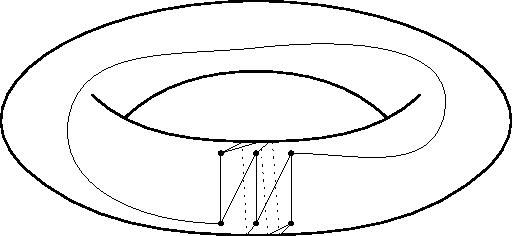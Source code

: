 /******************************************************************************
 *                                 LICENSE                                    *
 ******************************************************************************
 *  This file is part of Mathematics-and-Physics.                             *
 *                                                                            *
 *  Mathematics-and-Physics is free software: you can redistribute it and/or  *
 *  modify it under the terms of the GNU General Public License as published  *
 *  by the Free Software Foundation, either version 3 of the License, or      *
 *  (at your option) any later version.                                       *
 *                                                                            *
 *  Mathematics-and-Physics is distributed in the hope that it will be useful *
 *  but WITHOUT ANY WARRANTY; without even the implied warranty of            *
 *  MERCHANTABILITY or FITNESS FOR A PARTICULAR PURPOSE.  See the             *
 *  GNU General Public License for more details.                              *
 *                                                                            *
 *  You should have received a copy of the GNU General Public License         *
 *  along with Mathematics-and-Physics.  If not, see                          *
 *  <https://www.gnu.org/licenses/>.                                          *
 ******************************************************************************/

/*  Size of the output figure.                                                */
size(256);

/*  The six vertices of K_3,3.                                                */
pair[] V;

/*  Variable for indexing.                                                    */
int n;

/*  Points for the first part of the torus.                                   */
pair A0 = (0.3, 0.4);
pair A1 = (1.0, 0.2);
pair A2 = (1.7, 0.4);

/*  Second part of the torus.                                                 */
pair B0 = (0.44, 0.3);
pair B1 = (1.0, 0.5);
pair B2 = (1.56, 0.3);

/*  Final part of the torus.                                                  */
pair C0 = (1.0, -0.2);
pair C1 = (0.0, 0.1);
pair C2 = (1.0, 0.8);
pair C3 = (2.0, 0.1);

/*  Default pen used for the K_3,3 graph.                                     */
defaultpen(black + linewidth(0.4pt));

/*  Thick pen for the torus.                                                  */
pen thickp = black + linewidth(0.8pt);

/*  Dashed pen for lines that go behind the torus.                            */
pen dashp = black + linewidth(0.4pt) + linetype("2 8");

/*  Draw the torus.                                                           */
draw(A0{SE} .. A1{E} .. A2{NE}, thickp);
draw(B0{NE} .. B1 .. B2{SE}, thickp);
draw(C0{W} .. C1{NW} .. C2 .. C3{SW} .. cycle, thickp);

/*  Get the points for K_3,3.                                                 */
V[0] = (0.85, -0.15);
V[1] = (1.0, -0.15);
V[2] = (1.15, -0.15);
V[3] = (0.85, 0.15);
V[4] = (1.0, 0.15);
V[5] = (1.15, 0.15);

/*  Place dots at the vertices.                                               */
for (n = 0; n < 6; ++n)
    dot(V[n]);

/*  Draw the edges.                                                           */
draw(V[0] -- V[3]);
draw(V[0] -- V[4]);
draw(V[1] -- V[4]);
draw(V[1] -- V[5]);
draw(V[2] -- V[5]);

/*  This edge wraps around the torus.                                         */
draw(V[5]{E} .. (1.8, 0.3) .. (1.0, 0.6) .. (0.2, 0.3) .. V[0]{E});

/*  And these two edges go around the hole to the "under" side of the torus.  */
draw(V[3] -- (0.95, 0.2));
draw((0.94, 0.2) -- (0.96, -0.2), dashp);
draw((0.96, -0.2) -- V[1]);

draw(V[3] -- (1.02, 0.2));
draw((1.02, 0.2) -- (1.05, -0.2), dashp);
draw((1.05, -0.2) -- V[2]);

draw(V[4] -- (1.06, 0.2));
draw((1.07, 0.2) -- (1.1, -0.2), dashp);
draw((1.1, -0.2) -- V[2]);
